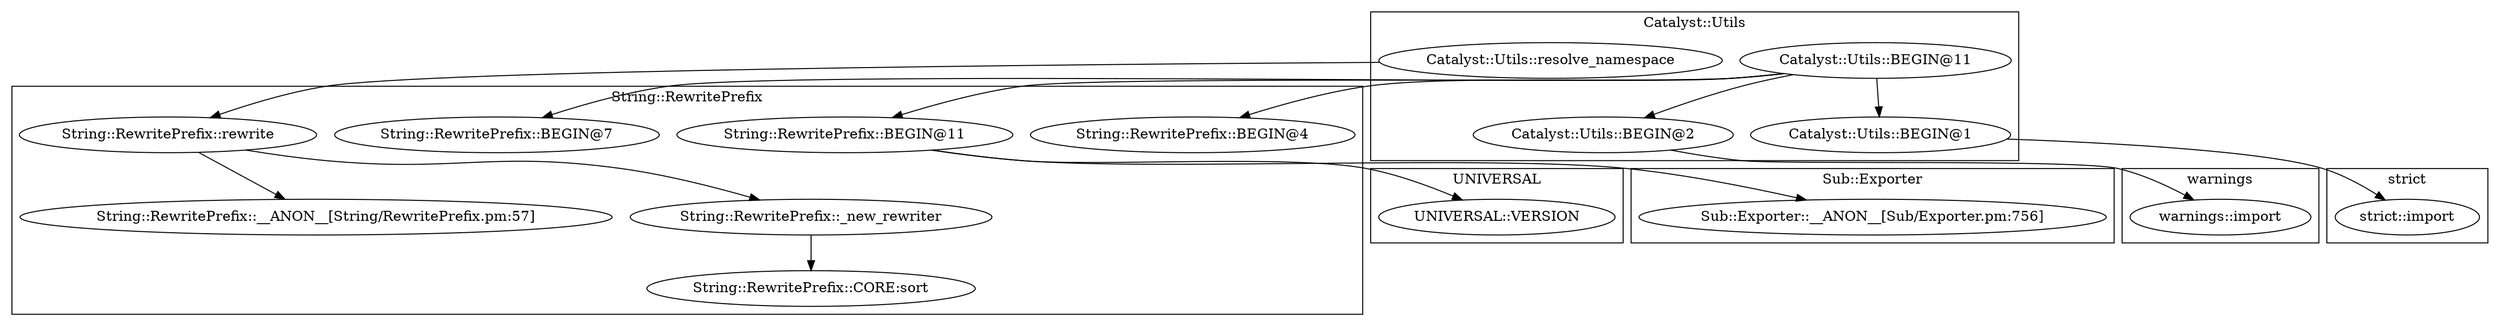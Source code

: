digraph {
graph [overlap=false]
subgraph cluster_String_RewritePrefix {
	label="String::RewritePrefix";
	"String::RewritePrefix::CORE:sort";
	"String::RewritePrefix::BEGIN@4";
	"String::RewritePrefix::__ANON__[String/RewritePrefix.pm:57]";
	"String::RewritePrefix::rewrite";
	"String::RewritePrefix::_new_rewriter";
	"String::RewritePrefix::BEGIN@11";
	"String::RewritePrefix::BEGIN@7";
}
subgraph cluster_UNIVERSAL {
	label="UNIVERSAL";
	"UNIVERSAL::VERSION";
}
subgraph cluster_warnings {
	label="warnings";
	"warnings::import";
}
subgraph cluster_Catalyst_Utils {
	label="Catalyst::Utils";
	"Catalyst::Utils::BEGIN@11";
	"Catalyst::Utils::BEGIN@2";
	"Catalyst::Utils::BEGIN@1";
	"Catalyst::Utils::resolve_namespace";
}
subgraph cluster_Sub_Exporter {
	label="Sub::Exporter";
	"Sub::Exporter::__ANON__[Sub/Exporter.pm:756]";
}
subgraph cluster_strict {
	label="strict";
	"strict::import";
}
"Catalyst::Utils::resolve_namespace" -> "String::RewritePrefix::rewrite";
"String::RewritePrefix::rewrite" -> "String::RewritePrefix::__ANON__[String/RewritePrefix.pm:57]";
"Catalyst::Utils::BEGIN@11" -> "Catalyst::Utils::BEGIN@2";
"Catalyst::Utils::BEGIN@11" -> "String::RewritePrefix::BEGIN@4";
"String::RewritePrefix::rewrite" -> "String::RewritePrefix::_new_rewriter";
"String::RewritePrefix::BEGIN@11" -> "Sub::Exporter::__ANON__[Sub/Exporter.pm:756]";
"Catalyst::Utils::BEGIN@1" -> "strict::import";
"Catalyst::Utils::BEGIN@2" -> "warnings::import";
"Catalyst::Utils::BEGIN@11" -> "Catalyst::Utils::BEGIN@1";
"String::RewritePrefix::_new_rewriter" -> "String::RewritePrefix::CORE:sort";
"Catalyst::Utils::BEGIN@11" -> "String::RewritePrefix::BEGIN@7";
"Catalyst::Utils::BEGIN@11" -> "String::RewritePrefix::BEGIN@11";
"String::RewritePrefix::BEGIN@11" -> "UNIVERSAL::VERSION";
}
